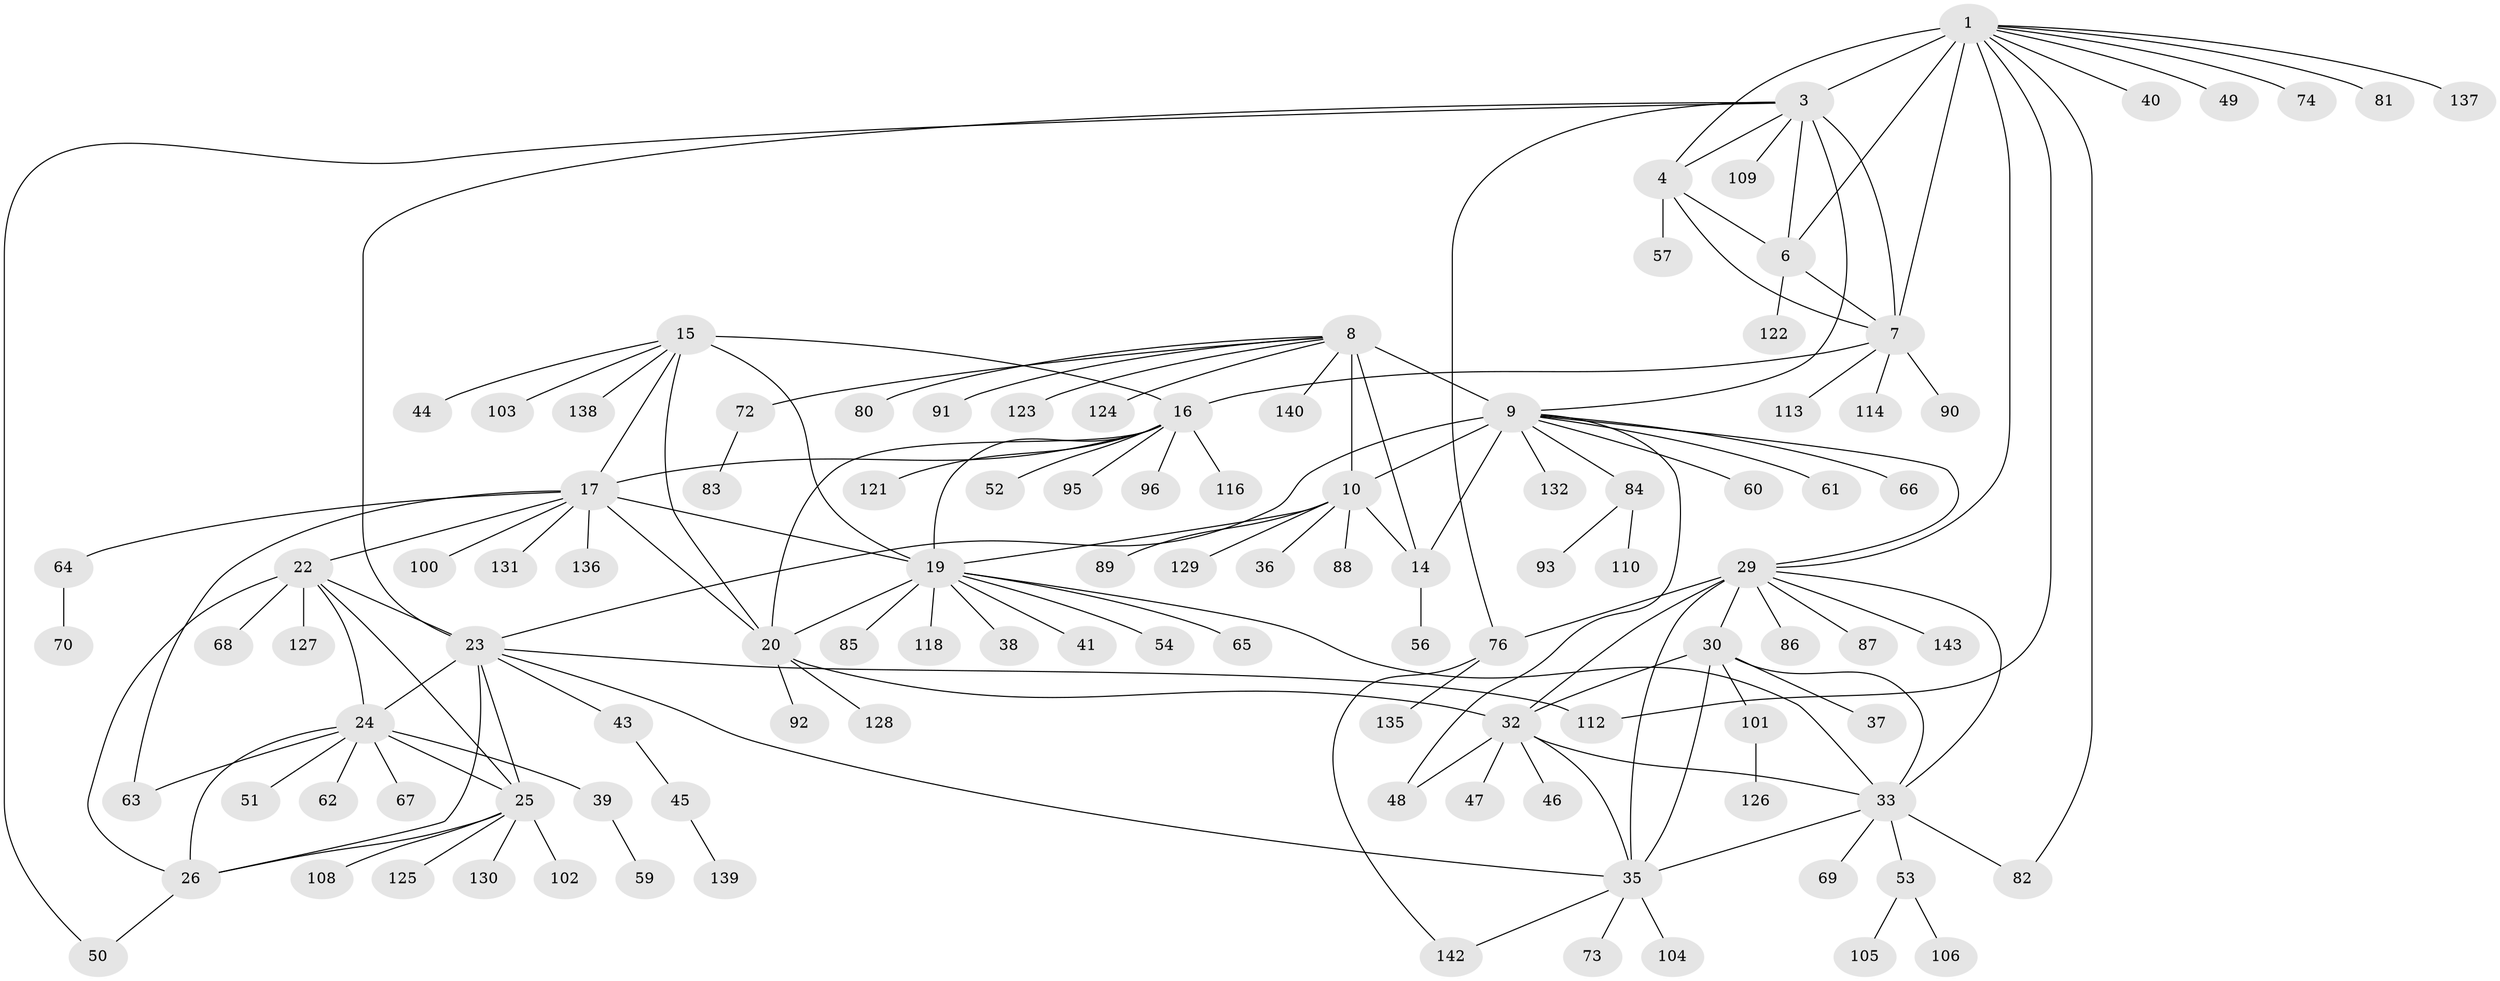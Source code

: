 // original degree distribution, {7: 0.04195804195804196, 13: 0.02097902097902098, 11: 0.013986013986013986, 8: 0.04195804195804196, 6: 0.006993006993006993, 10: 0.06293706293706294, 9: 0.04895104895104895, 12: 0.006993006993006993, 1: 0.5874125874125874, 2: 0.1258741258741259, 3: 0.027972027972027972, 4: 0.013986013986013986}
// Generated by graph-tools (version 1.1) at 2025/42/03/06/25 10:42:12]
// undirected, 111 vertices, 151 edges
graph export_dot {
graph [start="1"]
  node [color=gray90,style=filled];
  1 [super="+2"];
  3 [super="+5"];
  4 [super="+42"];
  6 [super="+75"];
  7;
  8 [super="+11"];
  9 [super="+13"];
  10 [super="+12"];
  14 [super="+133"];
  15 [super="+141"];
  16 [super="+18"];
  17 [super="+78"];
  19 [super="+21"];
  20;
  22 [super="+79"];
  23 [super="+28"];
  24 [super="+27"];
  25 [super="+71"];
  26 [super="+55"];
  29 [super="+31"];
  30 [super="+58"];
  32 [super="+34"];
  33 [super="+115"];
  35 [super="+99"];
  36;
  37;
  38;
  39;
  40;
  41;
  43 [super="+94"];
  44;
  45;
  46;
  47 [super="+98"];
  48 [super="+97"];
  49 [super="+120"];
  50;
  51 [super="+77"];
  52;
  53;
  54;
  56 [super="+119"];
  57;
  59;
  60;
  61;
  62;
  63;
  64;
  65 [super="+107"];
  66;
  67;
  68;
  69;
  70;
  72;
  73;
  74;
  76;
  80;
  81;
  82;
  83;
  84 [super="+111"];
  85;
  86;
  87;
  88;
  89;
  90;
  91;
  92;
  93 [super="+117"];
  95;
  96;
  100;
  101;
  102;
  103;
  104;
  105;
  106;
  108;
  109;
  110;
  112 [super="+134"];
  113;
  114;
  116;
  118;
  121;
  122;
  123;
  124;
  125;
  126;
  127;
  128;
  129;
  130;
  131;
  132;
  135;
  136;
  137;
  138;
  139;
  140;
  142;
  143;
  1 -- 3 [weight=4];
  1 -- 4 [weight=2];
  1 -- 6 [weight=2];
  1 -- 7 [weight=2];
  1 -- 49;
  1 -- 40;
  1 -- 137;
  1 -- 74;
  1 -- 112;
  1 -- 81;
  1 -- 82;
  1 -- 29;
  3 -- 4 [weight=2];
  3 -- 6 [weight=2];
  3 -- 7 [weight=2];
  3 -- 50;
  3 -- 76;
  3 -- 109;
  3 -- 9;
  3 -- 23;
  4 -- 6;
  4 -- 7;
  4 -- 57;
  6 -- 7;
  6 -- 122;
  7 -- 16;
  7 -- 90;
  7 -- 113;
  7 -- 114;
  8 -- 9 [weight=4];
  8 -- 10 [weight=4];
  8 -- 14 [weight=2];
  8 -- 72;
  8 -- 123;
  8 -- 124;
  8 -- 80;
  8 -- 91;
  8 -- 140;
  9 -- 10 [weight=4];
  9 -- 14 [weight=2];
  9 -- 48;
  9 -- 60;
  9 -- 61;
  9 -- 66;
  9 -- 84;
  9 -- 132;
  9 -- 23;
  9 -- 29;
  10 -- 14 [weight=2];
  10 -- 19;
  10 -- 36;
  10 -- 89;
  10 -- 129;
  10 -- 88;
  14 -- 56;
  15 -- 16 [weight=2];
  15 -- 17;
  15 -- 19 [weight=2];
  15 -- 20;
  15 -- 44;
  15 -- 103;
  15 -- 138;
  16 -- 17 [weight=2];
  16 -- 19 [weight=4];
  16 -- 20 [weight=2];
  16 -- 96;
  16 -- 116;
  16 -- 52;
  16 -- 121;
  16 -- 95;
  17 -- 19 [weight=2];
  17 -- 20;
  17 -- 22;
  17 -- 63;
  17 -- 64;
  17 -- 100;
  17 -- 131;
  17 -- 136;
  19 -- 20 [weight=2];
  19 -- 38;
  19 -- 41;
  19 -- 54;
  19 -- 65;
  19 -- 85;
  19 -- 33;
  19 -- 118;
  20 -- 92;
  20 -- 128;
  20 -- 32;
  22 -- 23 [weight=2];
  22 -- 24 [weight=2];
  22 -- 25;
  22 -- 26;
  22 -- 68;
  22 -- 127;
  23 -- 24 [weight=4];
  23 -- 25 [weight=2];
  23 -- 26 [weight=2];
  23 -- 35;
  23 -- 43;
  23 -- 112;
  24 -- 25 [weight=2];
  24 -- 26 [weight=2];
  24 -- 39;
  24 -- 51;
  24 -- 63;
  24 -- 67;
  24 -- 62;
  25 -- 26;
  25 -- 108;
  25 -- 125;
  25 -- 130;
  25 -- 102;
  26 -- 50;
  29 -- 30 [weight=2];
  29 -- 32 [weight=4];
  29 -- 33 [weight=2];
  29 -- 35 [weight=2];
  29 -- 87;
  29 -- 143;
  29 -- 76;
  29 -- 86;
  30 -- 32 [weight=2];
  30 -- 33;
  30 -- 35;
  30 -- 37;
  30 -- 101;
  32 -- 33 [weight=2];
  32 -- 35 [weight=2];
  32 -- 46;
  32 -- 48;
  32 -- 47;
  33 -- 35;
  33 -- 53;
  33 -- 69;
  33 -- 82;
  35 -- 73;
  35 -- 104;
  35 -- 142;
  39 -- 59;
  43 -- 45;
  45 -- 139;
  53 -- 105;
  53 -- 106;
  64 -- 70;
  72 -- 83;
  76 -- 135;
  76 -- 142;
  84 -- 93;
  84 -- 110;
  101 -- 126;
}
